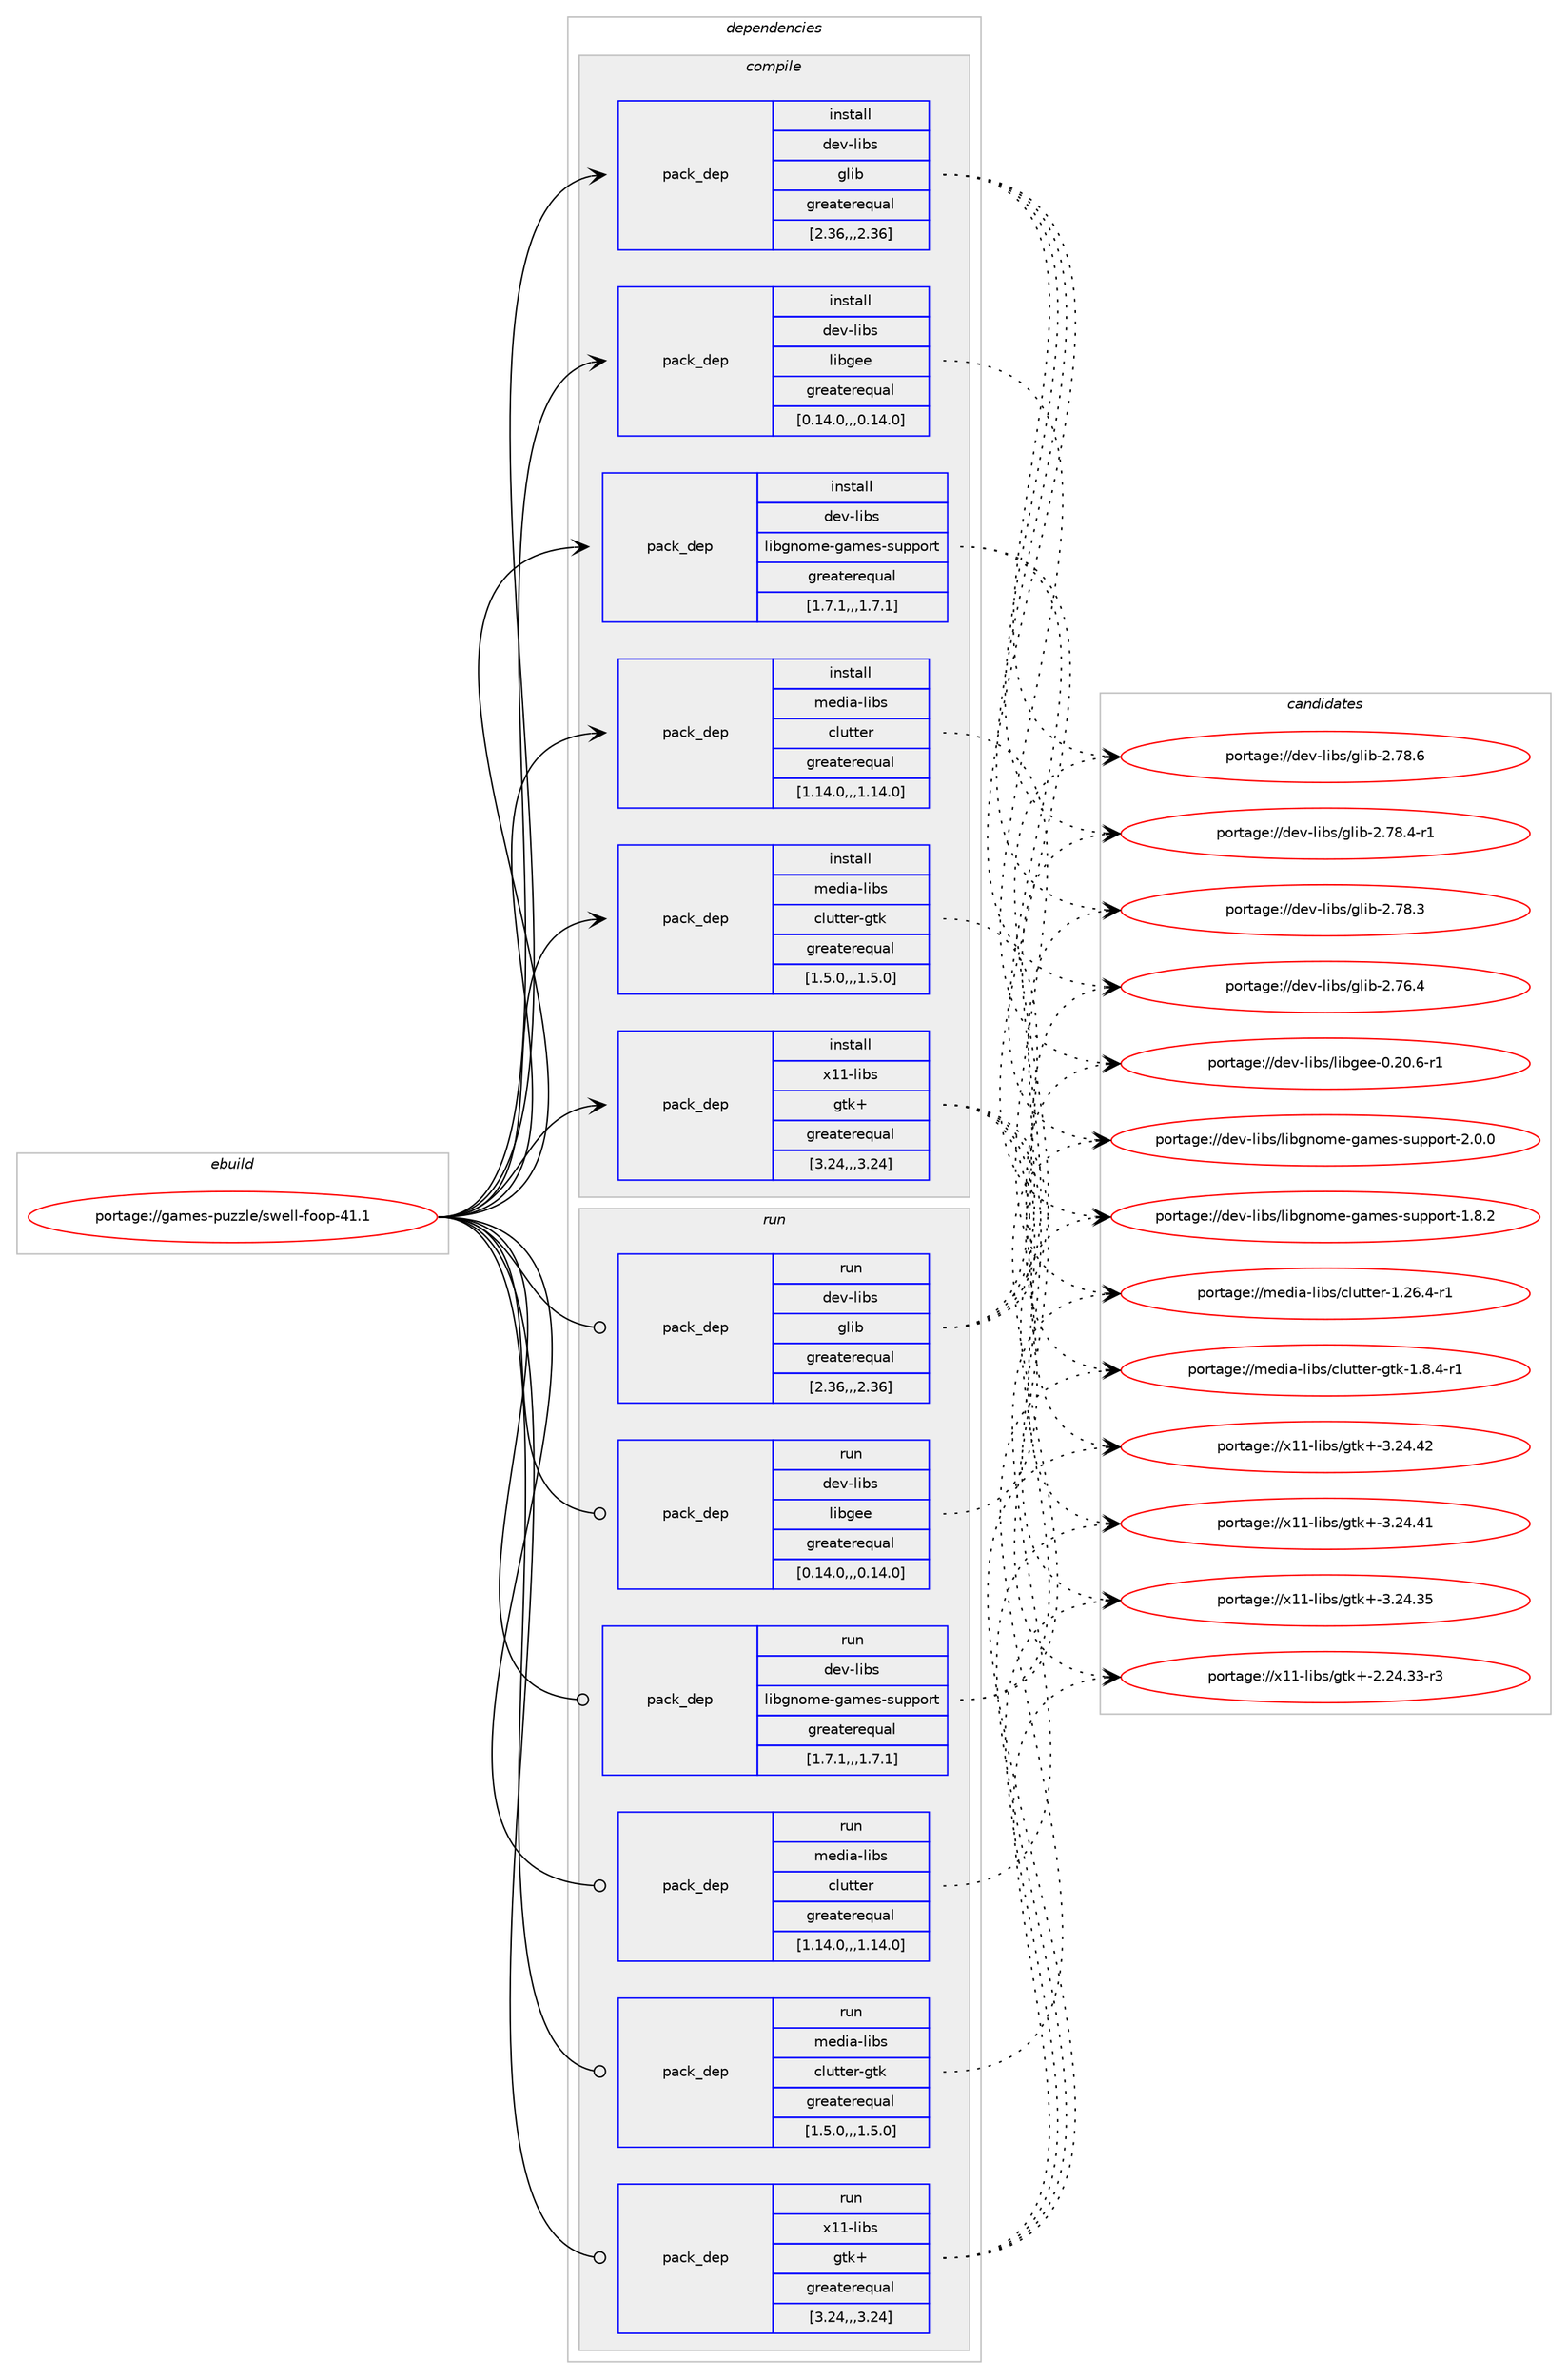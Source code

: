 digraph prolog {

# *************
# Graph options
# *************

newrank=true;
concentrate=true;
compound=true;
graph [rankdir=LR,fontname=Helvetica,fontsize=10,ranksep=1.5];#, ranksep=2.5, nodesep=0.2];
edge  [arrowhead=vee];
node  [fontname=Helvetica,fontsize=10];

# **********
# The ebuild
# **********

subgraph cluster_leftcol {
color=gray;
label=<<i>ebuild</i>>;
id [label="portage://games-puzzle/swell-foop-41.1", color=red, width=4, href="../games-puzzle/swell-foop-41.1.svg"];
}

# ****************
# The dependencies
# ****************

subgraph cluster_midcol {
color=gray;
label=<<i>dependencies</i>>;
subgraph cluster_compile {
fillcolor="#eeeeee";
style=filled;
label=<<i>compile</i>>;
subgraph pack166513 {
dependency232637 [label=<<TABLE BORDER="0" CELLBORDER="1" CELLSPACING="0" CELLPADDING="4" WIDTH="220"><TR><TD ROWSPAN="6" CELLPADDING="30">pack_dep</TD></TR><TR><TD WIDTH="110">install</TD></TR><TR><TD>dev-libs</TD></TR><TR><TD>glib</TD></TR><TR><TD>greaterequal</TD></TR><TR><TD>[2.36,,,2.36]</TD></TR></TABLE>>, shape=none, color=blue];
}
id:e -> dependency232637:w [weight=20,style="solid",arrowhead="vee"];
subgraph pack166514 {
dependency232638 [label=<<TABLE BORDER="0" CELLBORDER="1" CELLSPACING="0" CELLPADDING="4" WIDTH="220"><TR><TD ROWSPAN="6" CELLPADDING="30">pack_dep</TD></TR><TR><TD WIDTH="110">install</TD></TR><TR><TD>dev-libs</TD></TR><TR><TD>libgee</TD></TR><TR><TD>greaterequal</TD></TR><TR><TD>[0.14.0,,,0.14.0]</TD></TR></TABLE>>, shape=none, color=blue];
}
id:e -> dependency232638:w [weight=20,style="solid",arrowhead="vee"];
subgraph pack166515 {
dependency232639 [label=<<TABLE BORDER="0" CELLBORDER="1" CELLSPACING="0" CELLPADDING="4" WIDTH="220"><TR><TD ROWSPAN="6" CELLPADDING="30">pack_dep</TD></TR><TR><TD WIDTH="110">install</TD></TR><TR><TD>dev-libs</TD></TR><TR><TD>libgnome-games-support</TD></TR><TR><TD>greaterequal</TD></TR><TR><TD>[1.7.1,,,1.7.1]</TD></TR></TABLE>>, shape=none, color=blue];
}
id:e -> dependency232639:w [weight=20,style="solid",arrowhead="vee"];
subgraph pack166516 {
dependency232640 [label=<<TABLE BORDER="0" CELLBORDER="1" CELLSPACING="0" CELLPADDING="4" WIDTH="220"><TR><TD ROWSPAN="6" CELLPADDING="30">pack_dep</TD></TR><TR><TD WIDTH="110">install</TD></TR><TR><TD>media-libs</TD></TR><TR><TD>clutter</TD></TR><TR><TD>greaterequal</TD></TR><TR><TD>[1.14.0,,,1.14.0]</TD></TR></TABLE>>, shape=none, color=blue];
}
id:e -> dependency232640:w [weight=20,style="solid",arrowhead="vee"];
subgraph pack166517 {
dependency232641 [label=<<TABLE BORDER="0" CELLBORDER="1" CELLSPACING="0" CELLPADDING="4" WIDTH="220"><TR><TD ROWSPAN="6" CELLPADDING="30">pack_dep</TD></TR><TR><TD WIDTH="110">install</TD></TR><TR><TD>media-libs</TD></TR><TR><TD>clutter-gtk</TD></TR><TR><TD>greaterequal</TD></TR><TR><TD>[1.5.0,,,1.5.0]</TD></TR></TABLE>>, shape=none, color=blue];
}
id:e -> dependency232641:w [weight=20,style="solid",arrowhead="vee"];
subgraph pack166518 {
dependency232642 [label=<<TABLE BORDER="0" CELLBORDER="1" CELLSPACING="0" CELLPADDING="4" WIDTH="220"><TR><TD ROWSPAN="6" CELLPADDING="30">pack_dep</TD></TR><TR><TD WIDTH="110">install</TD></TR><TR><TD>x11-libs</TD></TR><TR><TD>gtk+</TD></TR><TR><TD>greaterequal</TD></TR><TR><TD>[3.24,,,3.24]</TD></TR></TABLE>>, shape=none, color=blue];
}
id:e -> dependency232642:w [weight=20,style="solid",arrowhead="vee"];
}
subgraph cluster_compileandrun {
fillcolor="#eeeeee";
style=filled;
label=<<i>compile and run</i>>;
}
subgraph cluster_run {
fillcolor="#eeeeee";
style=filled;
label=<<i>run</i>>;
subgraph pack166519 {
dependency232643 [label=<<TABLE BORDER="0" CELLBORDER="1" CELLSPACING="0" CELLPADDING="4" WIDTH="220"><TR><TD ROWSPAN="6" CELLPADDING="30">pack_dep</TD></TR><TR><TD WIDTH="110">run</TD></TR><TR><TD>dev-libs</TD></TR><TR><TD>glib</TD></TR><TR><TD>greaterequal</TD></TR><TR><TD>[2.36,,,2.36]</TD></TR></TABLE>>, shape=none, color=blue];
}
id:e -> dependency232643:w [weight=20,style="solid",arrowhead="odot"];
subgraph pack166520 {
dependency232644 [label=<<TABLE BORDER="0" CELLBORDER="1" CELLSPACING="0" CELLPADDING="4" WIDTH="220"><TR><TD ROWSPAN="6" CELLPADDING="30">pack_dep</TD></TR><TR><TD WIDTH="110">run</TD></TR><TR><TD>dev-libs</TD></TR><TR><TD>libgee</TD></TR><TR><TD>greaterequal</TD></TR><TR><TD>[0.14.0,,,0.14.0]</TD></TR></TABLE>>, shape=none, color=blue];
}
id:e -> dependency232644:w [weight=20,style="solid",arrowhead="odot"];
subgraph pack166521 {
dependency232645 [label=<<TABLE BORDER="0" CELLBORDER="1" CELLSPACING="0" CELLPADDING="4" WIDTH="220"><TR><TD ROWSPAN="6" CELLPADDING="30">pack_dep</TD></TR><TR><TD WIDTH="110">run</TD></TR><TR><TD>dev-libs</TD></TR><TR><TD>libgnome-games-support</TD></TR><TR><TD>greaterequal</TD></TR><TR><TD>[1.7.1,,,1.7.1]</TD></TR></TABLE>>, shape=none, color=blue];
}
id:e -> dependency232645:w [weight=20,style="solid",arrowhead="odot"];
subgraph pack166522 {
dependency232646 [label=<<TABLE BORDER="0" CELLBORDER="1" CELLSPACING="0" CELLPADDING="4" WIDTH="220"><TR><TD ROWSPAN="6" CELLPADDING="30">pack_dep</TD></TR><TR><TD WIDTH="110">run</TD></TR><TR><TD>media-libs</TD></TR><TR><TD>clutter</TD></TR><TR><TD>greaterequal</TD></TR><TR><TD>[1.14.0,,,1.14.0]</TD></TR></TABLE>>, shape=none, color=blue];
}
id:e -> dependency232646:w [weight=20,style="solid",arrowhead="odot"];
subgraph pack166523 {
dependency232647 [label=<<TABLE BORDER="0" CELLBORDER="1" CELLSPACING="0" CELLPADDING="4" WIDTH="220"><TR><TD ROWSPAN="6" CELLPADDING="30">pack_dep</TD></TR><TR><TD WIDTH="110">run</TD></TR><TR><TD>media-libs</TD></TR><TR><TD>clutter-gtk</TD></TR><TR><TD>greaterequal</TD></TR><TR><TD>[1.5.0,,,1.5.0]</TD></TR></TABLE>>, shape=none, color=blue];
}
id:e -> dependency232647:w [weight=20,style="solid",arrowhead="odot"];
subgraph pack166524 {
dependency232648 [label=<<TABLE BORDER="0" CELLBORDER="1" CELLSPACING="0" CELLPADDING="4" WIDTH="220"><TR><TD ROWSPAN="6" CELLPADDING="30">pack_dep</TD></TR><TR><TD WIDTH="110">run</TD></TR><TR><TD>x11-libs</TD></TR><TR><TD>gtk+</TD></TR><TR><TD>greaterequal</TD></TR><TR><TD>[3.24,,,3.24]</TD></TR></TABLE>>, shape=none, color=blue];
}
id:e -> dependency232648:w [weight=20,style="solid",arrowhead="odot"];
}
}

# **************
# The candidates
# **************

subgraph cluster_choices {
rank=same;
color=gray;
label=<<i>candidates</i>>;

subgraph choice166513 {
color=black;
nodesep=1;
choice1001011184510810598115471031081059845504655564654 [label="portage://dev-libs/glib-2.78.6", color=red, width=4,href="../dev-libs/glib-2.78.6.svg"];
choice10010111845108105981154710310810598455046555646524511449 [label="portage://dev-libs/glib-2.78.4-r1", color=red, width=4,href="../dev-libs/glib-2.78.4-r1.svg"];
choice1001011184510810598115471031081059845504655564651 [label="portage://dev-libs/glib-2.78.3", color=red, width=4,href="../dev-libs/glib-2.78.3.svg"];
choice1001011184510810598115471031081059845504655544652 [label="portage://dev-libs/glib-2.76.4", color=red, width=4,href="../dev-libs/glib-2.76.4.svg"];
dependency232637:e -> choice1001011184510810598115471031081059845504655564654:w [style=dotted,weight="100"];
dependency232637:e -> choice10010111845108105981154710310810598455046555646524511449:w [style=dotted,weight="100"];
dependency232637:e -> choice1001011184510810598115471031081059845504655564651:w [style=dotted,weight="100"];
dependency232637:e -> choice1001011184510810598115471031081059845504655544652:w [style=dotted,weight="100"];
}
subgraph choice166514 {
color=black;
nodesep=1;
choice10010111845108105981154710810598103101101454846504846544511449 [label="portage://dev-libs/libgee-0.20.6-r1", color=red, width=4,href="../dev-libs/libgee-0.20.6-r1.svg"];
dependency232638:e -> choice10010111845108105981154710810598103101101454846504846544511449:w [style=dotted,weight="100"];
}
subgraph choice166515 {
color=black;
nodesep=1;
choice10010111845108105981154710810598103110111109101451039710910111545115117112112111114116455046484648 [label="portage://dev-libs/libgnome-games-support-2.0.0", color=red, width=4,href="../dev-libs/libgnome-games-support-2.0.0.svg"];
choice10010111845108105981154710810598103110111109101451039710910111545115117112112111114116454946564650 [label="portage://dev-libs/libgnome-games-support-1.8.2", color=red, width=4,href="../dev-libs/libgnome-games-support-1.8.2.svg"];
dependency232639:e -> choice10010111845108105981154710810598103110111109101451039710910111545115117112112111114116455046484648:w [style=dotted,weight="100"];
dependency232639:e -> choice10010111845108105981154710810598103110111109101451039710910111545115117112112111114116454946564650:w [style=dotted,weight="100"];
}
subgraph choice166516 {
color=black;
nodesep=1;
choice1091011001059745108105981154799108117116116101114454946505446524511449 [label="portage://media-libs/clutter-1.26.4-r1", color=red, width=4,href="../media-libs/clutter-1.26.4-r1.svg"];
dependency232640:e -> choice1091011001059745108105981154799108117116116101114454946505446524511449:w [style=dotted,weight="100"];
}
subgraph choice166517 {
color=black;
nodesep=1;
choice1091011001059745108105981154799108117116116101114451031161074549465646524511449 [label="portage://media-libs/clutter-gtk-1.8.4-r1", color=red, width=4,href="../media-libs/clutter-gtk-1.8.4-r1.svg"];
dependency232641:e -> choice1091011001059745108105981154799108117116116101114451031161074549465646524511449:w [style=dotted,weight="100"];
}
subgraph choice166518 {
color=black;
nodesep=1;
choice1204949451081059811547103116107434551465052465250 [label="portage://x11-libs/gtk+-3.24.42", color=red, width=4,href="../x11-libs/gtk+-3.24.42.svg"];
choice1204949451081059811547103116107434551465052465249 [label="portage://x11-libs/gtk+-3.24.41", color=red, width=4,href="../x11-libs/gtk+-3.24.41.svg"];
choice1204949451081059811547103116107434551465052465153 [label="portage://x11-libs/gtk+-3.24.35", color=red, width=4,href="../x11-libs/gtk+-3.24.35.svg"];
choice12049494510810598115471031161074345504650524651514511451 [label="portage://x11-libs/gtk+-2.24.33-r3", color=red, width=4,href="../x11-libs/gtk+-2.24.33-r3.svg"];
dependency232642:e -> choice1204949451081059811547103116107434551465052465250:w [style=dotted,weight="100"];
dependency232642:e -> choice1204949451081059811547103116107434551465052465249:w [style=dotted,weight="100"];
dependency232642:e -> choice1204949451081059811547103116107434551465052465153:w [style=dotted,weight="100"];
dependency232642:e -> choice12049494510810598115471031161074345504650524651514511451:w [style=dotted,weight="100"];
}
subgraph choice166519 {
color=black;
nodesep=1;
choice1001011184510810598115471031081059845504655564654 [label="portage://dev-libs/glib-2.78.6", color=red, width=4,href="../dev-libs/glib-2.78.6.svg"];
choice10010111845108105981154710310810598455046555646524511449 [label="portage://dev-libs/glib-2.78.4-r1", color=red, width=4,href="../dev-libs/glib-2.78.4-r1.svg"];
choice1001011184510810598115471031081059845504655564651 [label="portage://dev-libs/glib-2.78.3", color=red, width=4,href="../dev-libs/glib-2.78.3.svg"];
choice1001011184510810598115471031081059845504655544652 [label="portage://dev-libs/glib-2.76.4", color=red, width=4,href="../dev-libs/glib-2.76.4.svg"];
dependency232643:e -> choice1001011184510810598115471031081059845504655564654:w [style=dotted,weight="100"];
dependency232643:e -> choice10010111845108105981154710310810598455046555646524511449:w [style=dotted,weight="100"];
dependency232643:e -> choice1001011184510810598115471031081059845504655564651:w [style=dotted,weight="100"];
dependency232643:e -> choice1001011184510810598115471031081059845504655544652:w [style=dotted,weight="100"];
}
subgraph choice166520 {
color=black;
nodesep=1;
choice10010111845108105981154710810598103101101454846504846544511449 [label="portage://dev-libs/libgee-0.20.6-r1", color=red, width=4,href="../dev-libs/libgee-0.20.6-r1.svg"];
dependency232644:e -> choice10010111845108105981154710810598103101101454846504846544511449:w [style=dotted,weight="100"];
}
subgraph choice166521 {
color=black;
nodesep=1;
choice10010111845108105981154710810598103110111109101451039710910111545115117112112111114116455046484648 [label="portage://dev-libs/libgnome-games-support-2.0.0", color=red, width=4,href="../dev-libs/libgnome-games-support-2.0.0.svg"];
choice10010111845108105981154710810598103110111109101451039710910111545115117112112111114116454946564650 [label="portage://dev-libs/libgnome-games-support-1.8.2", color=red, width=4,href="../dev-libs/libgnome-games-support-1.8.2.svg"];
dependency232645:e -> choice10010111845108105981154710810598103110111109101451039710910111545115117112112111114116455046484648:w [style=dotted,weight="100"];
dependency232645:e -> choice10010111845108105981154710810598103110111109101451039710910111545115117112112111114116454946564650:w [style=dotted,weight="100"];
}
subgraph choice166522 {
color=black;
nodesep=1;
choice1091011001059745108105981154799108117116116101114454946505446524511449 [label="portage://media-libs/clutter-1.26.4-r1", color=red, width=4,href="../media-libs/clutter-1.26.4-r1.svg"];
dependency232646:e -> choice1091011001059745108105981154799108117116116101114454946505446524511449:w [style=dotted,weight="100"];
}
subgraph choice166523 {
color=black;
nodesep=1;
choice1091011001059745108105981154799108117116116101114451031161074549465646524511449 [label="portage://media-libs/clutter-gtk-1.8.4-r1", color=red, width=4,href="../media-libs/clutter-gtk-1.8.4-r1.svg"];
dependency232647:e -> choice1091011001059745108105981154799108117116116101114451031161074549465646524511449:w [style=dotted,weight="100"];
}
subgraph choice166524 {
color=black;
nodesep=1;
choice1204949451081059811547103116107434551465052465250 [label="portage://x11-libs/gtk+-3.24.42", color=red, width=4,href="../x11-libs/gtk+-3.24.42.svg"];
choice1204949451081059811547103116107434551465052465249 [label="portage://x11-libs/gtk+-3.24.41", color=red, width=4,href="../x11-libs/gtk+-3.24.41.svg"];
choice1204949451081059811547103116107434551465052465153 [label="portage://x11-libs/gtk+-3.24.35", color=red, width=4,href="../x11-libs/gtk+-3.24.35.svg"];
choice12049494510810598115471031161074345504650524651514511451 [label="portage://x11-libs/gtk+-2.24.33-r3", color=red, width=4,href="../x11-libs/gtk+-2.24.33-r3.svg"];
dependency232648:e -> choice1204949451081059811547103116107434551465052465250:w [style=dotted,weight="100"];
dependency232648:e -> choice1204949451081059811547103116107434551465052465249:w [style=dotted,weight="100"];
dependency232648:e -> choice1204949451081059811547103116107434551465052465153:w [style=dotted,weight="100"];
dependency232648:e -> choice12049494510810598115471031161074345504650524651514511451:w [style=dotted,weight="100"];
}
}

}
